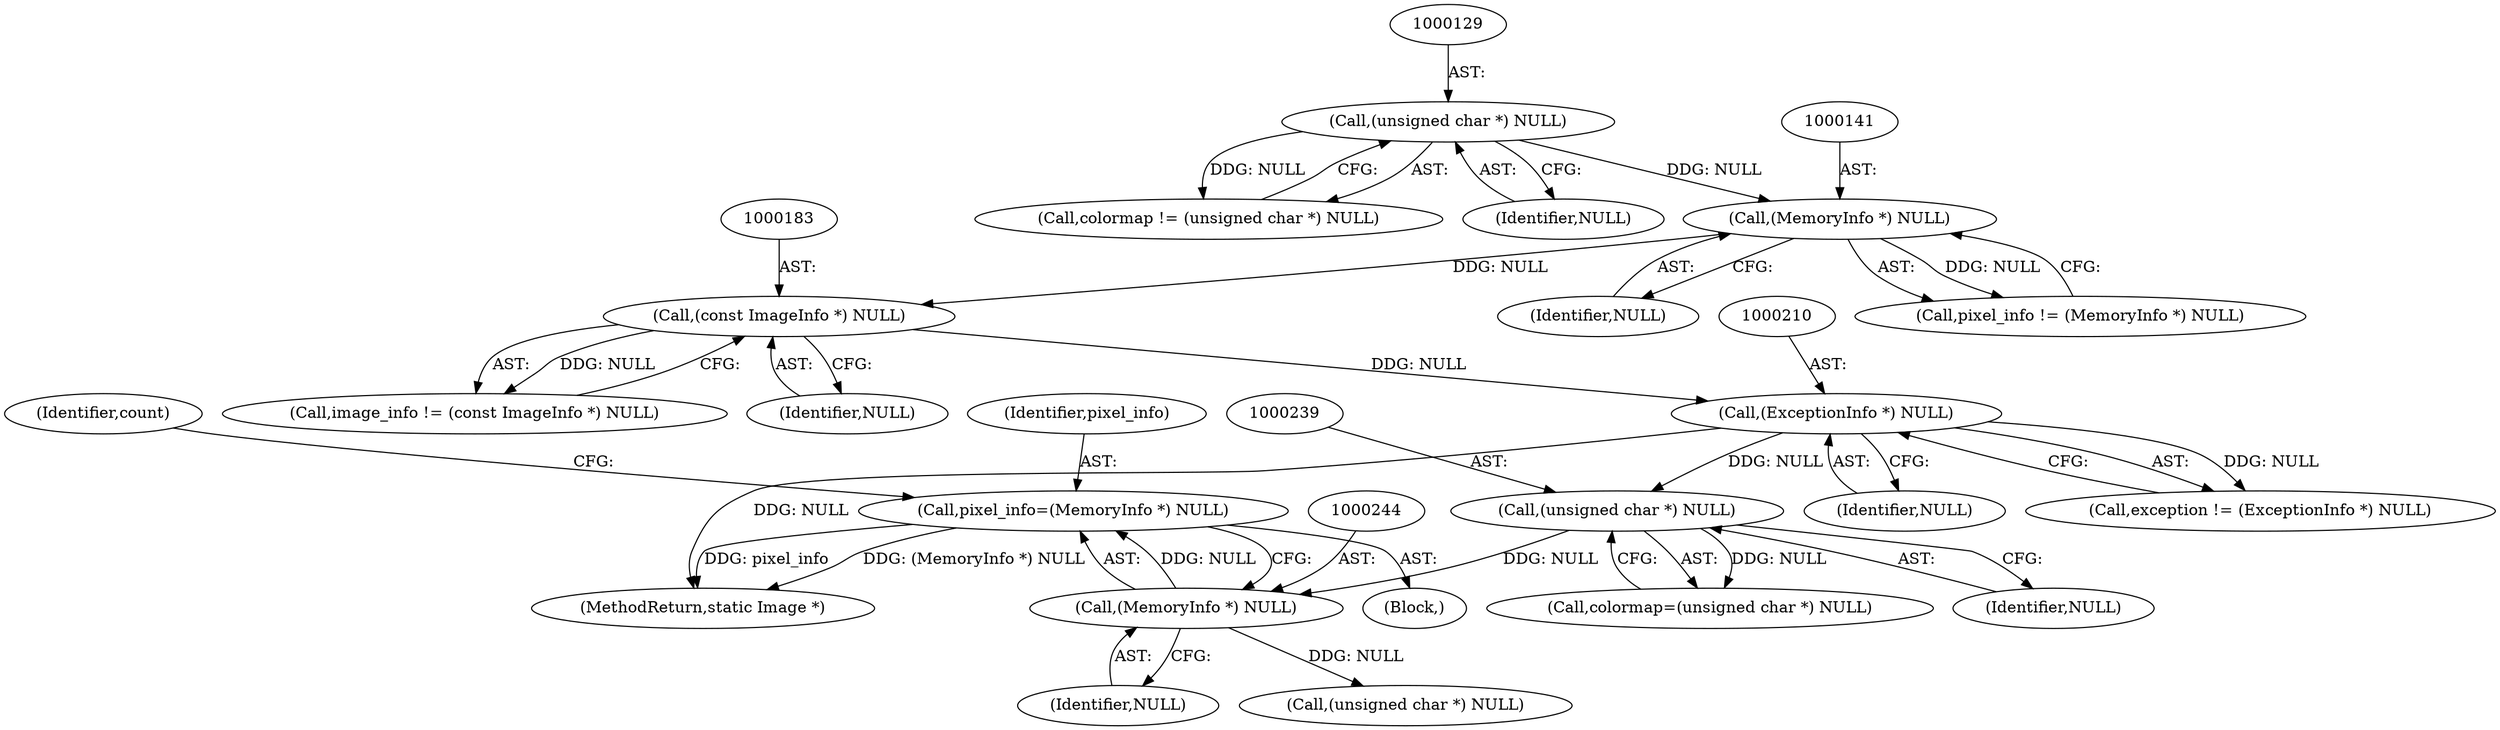 digraph "0_ImageMagick_7fdf9ea808caa3c81a0eb42656e5fafc59084198@pointer" {
"1000241" [label="(Call,pixel_info=(MemoryInfo *) NULL)"];
"1000243" [label="(Call,(MemoryInfo *) NULL)"];
"1000238" [label="(Call,(unsigned char *) NULL)"];
"1000209" [label="(Call,(ExceptionInfo *) NULL)"];
"1000182" [label="(Call,(const ImageInfo *) NULL)"];
"1000140" [label="(Call,(MemoryInfo *) NULL)"];
"1000128" [label="(Call,(unsigned char *) NULL)"];
"1000182" [label="(Call,(const ImageInfo *) NULL)"];
"1000242" [label="(Identifier,pixel_info)"];
"1000126" [label="(Call,colormap != (unsigned char *) NULL)"];
"1000243" [label="(Call,(MemoryInfo *) NULL)"];
"1000128" [label="(Call,(unsigned char *) NULL)"];
"1000247" [label="(Identifier,count)"];
"1000130" [label="(Identifier,NULL)"];
"1000180" [label="(Call,image_info != (const ImageInfo *) NULL)"];
"1000140" [label="(Call,(MemoryInfo *) NULL)"];
"1000184" [label="(Identifier,NULL)"];
"1000142" [label="(Identifier,NULL)"];
"1000138" [label="(Call,pixel_info != (MemoryInfo *) NULL)"];
"1000211" [label="(Identifier,NULL)"];
"1000245" [label="(Identifier,NULL)"];
"1000240" [label="(Identifier,NULL)"];
"1000207" [label="(Call,exception != (ExceptionInfo *) NULL)"];
"1000241" [label="(Call,pixel_info=(MemoryInfo *) NULL)"];
"1000238" [label="(Call,(unsigned char *) NULL)"];
"1000463" [label="(Call,(unsigned char *) NULL)"];
"1002103" [label="(MethodReturn,static Image *)"];
"1000209" [label="(Call,(ExceptionInfo *) NULL)"];
"1000236" [label="(Call,colormap=(unsigned char *) NULL)"];
"1000123" [label="(Block,)"];
"1000241" -> "1000123"  [label="AST: "];
"1000241" -> "1000243"  [label="CFG: "];
"1000242" -> "1000241"  [label="AST: "];
"1000243" -> "1000241"  [label="AST: "];
"1000247" -> "1000241"  [label="CFG: "];
"1000241" -> "1002103"  [label="DDG: pixel_info"];
"1000241" -> "1002103"  [label="DDG: (MemoryInfo *) NULL"];
"1000243" -> "1000241"  [label="DDG: NULL"];
"1000243" -> "1000245"  [label="CFG: "];
"1000244" -> "1000243"  [label="AST: "];
"1000245" -> "1000243"  [label="AST: "];
"1000238" -> "1000243"  [label="DDG: NULL"];
"1000243" -> "1000463"  [label="DDG: NULL"];
"1000238" -> "1000236"  [label="AST: "];
"1000238" -> "1000240"  [label="CFG: "];
"1000239" -> "1000238"  [label="AST: "];
"1000240" -> "1000238"  [label="AST: "];
"1000236" -> "1000238"  [label="CFG: "];
"1000238" -> "1000236"  [label="DDG: NULL"];
"1000209" -> "1000238"  [label="DDG: NULL"];
"1000209" -> "1000207"  [label="AST: "];
"1000209" -> "1000211"  [label="CFG: "];
"1000210" -> "1000209"  [label="AST: "];
"1000211" -> "1000209"  [label="AST: "];
"1000207" -> "1000209"  [label="CFG: "];
"1000209" -> "1002103"  [label="DDG: NULL"];
"1000209" -> "1000207"  [label="DDG: NULL"];
"1000182" -> "1000209"  [label="DDG: NULL"];
"1000182" -> "1000180"  [label="AST: "];
"1000182" -> "1000184"  [label="CFG: "];
"1000183" -> "1000182"  [label="AST: "];
"1000184" -> "1000182"  [label="AST: "];
"1000180" -> "1000182"  [label="CFG: "];
"1000182" -> "1000180"  [label="DDG: NULL"];
"1000140" -> "1000182"  [label="DDG: NULL"];
"1000140" -> "1000138"  [label="AST: "];
"1000140" -> "1000142"  [label="CFG: "];
"1000141" -> "1000140"  [label="AST: "];
"1000142" -> "1000140"  [label="AST: "];
"1000138" -> "1000140"  [label="CFG: "];
"1000140" -> "1000138"  [label="DDG: NULL"];
"1000128" -> "1000140"  [label="DDG: NULL"];
"1000128" -> "1000126"  [label="AST: "];
"1000128" -> "1000130"  [label="CFG: "];
"1000129" -> "1000128"  [label="AST: "];
"1000130" -> "1000128"  [label="AST: "];
"1000126" -> "1000128"  [label="CFG: "];
"1000128" -> "1000126"  [label="DDG: NULL"];
}
